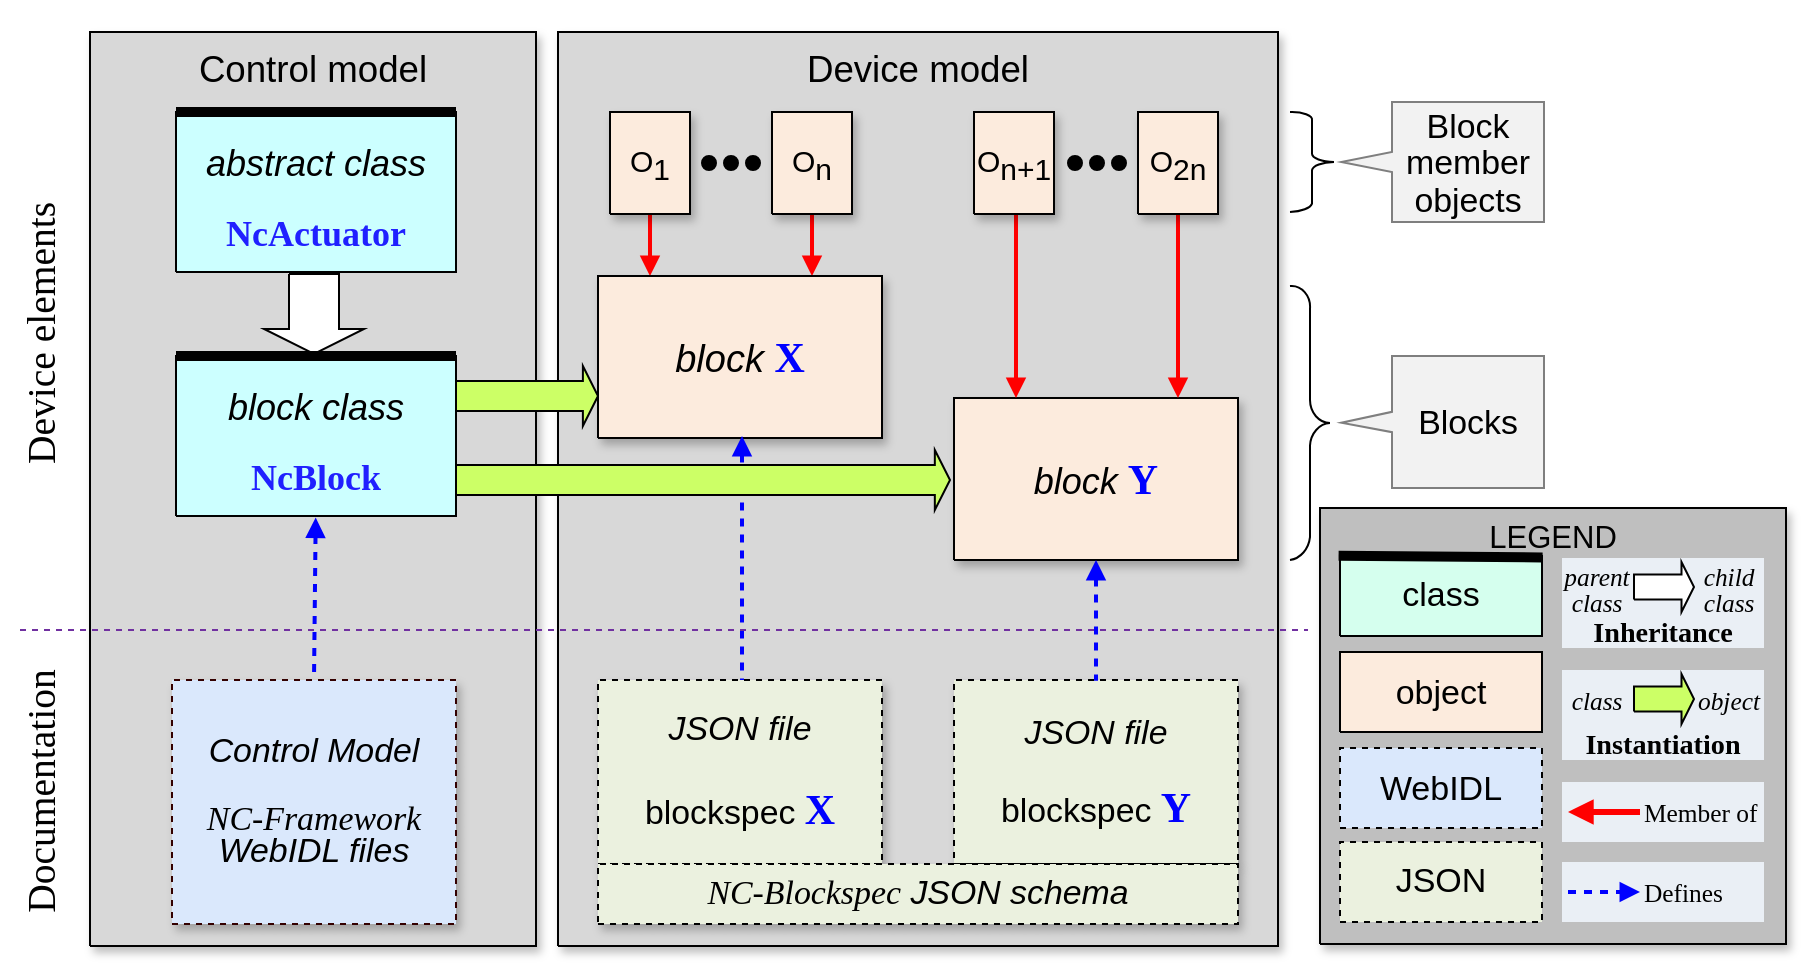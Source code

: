 <mxfile version="19.0.3" type="device"><diagram name="Figure 2" id="Figure_2"><mxGraphModel dx="1408" dy="861" grid="1" gridSize="10" guides="1" tooltips="1" connect="1" arrows="1" fold="1" page="1" pageScale="1" pageWidth="850" pageHeight="1100" math="0" shadow="0"><root><mxCell id="0"/><mxCell id="1" parent="0"/><mxCell id="5" style="vsdxID=96;fillColor=#ffffff;gradientColor=none;shape=stencil(nZBLDoAgDERP0z3SIyjew0SURgSD+Lu9kMZoXLhwN9O+tukAlrNpJg1SzDH4QW/URgNYgZTkjA4UkwJUgGXng+6DX1zLfmoymdXo17xh5zmRJ6Q42BWCfc2oJfdAr+Yv+AP9Cb7OJ3H/2JG1HNGz/84klThPVCc=);strokeColor=none;spacingBottom=-1;points=[];labelBackgroundColor=none;rounded=0;html=1;whiteSpace=wrap;" parent="1" vertex="1"><mxGeometry x="48" y="142" width="908" height="482" as="geometry"/></mxCell><mxCell id="6" value="&lt;div style=&quot;font-size: 1px&quot;&gt;&lt;font style=&quot;font-size:18.34px;font-family:Arial;color:#000000;direction:ltr;letter-spacing:0px;line-height:100%;opacity:1&quot;&gt;Device model&lt;br/&gt;&lt;/font&gt;&lt;/div&gt;" style="verticalAlign=top;align=center;vsdxID=2;fillColor=#d8d8d8;gradientColor=none;shape=stencil(nZBLDoAgDERP0z3SIyjew0SURgSD+Lu9kMZoXLhwN9O+tukAlrNpJg1SzDH4QW/URgNYgZTkjA4UkwJUgGXng+6DX1zLfmoymdXo17xh5zmRJ6Q42BWCfc2oJfdAr+Yv+AP9Cb7OJ3H/2JG1HNGz/84klThPVCc=);strokeColor=#000000;shadow=1;spacingTop=3;spacingBottom=-1;points=[];labelBackgroundColor=none;rounded=0;html=1;whiteSpace=wrap;" parent="1" vertex="1"><mxGeometry x="327" y="158" width="360" height="457" as="geometry"/></mxCell><mxCell id="7" value="&lt;div style=&quot;font-size: 1px&quot;&gt;&lt;font style=&quot;font-size:18.34px;font-family:Arial;color:#000000;direction:ltr;letter-spacing:0px;line-height:100%;opacity:1&quot;&gt;Control model&lt;br/&gt;&lt;/font&gt;&lt;/div&gt;" style="verticalAlign=top;align=center;vsdxID=3;fillColor=#d8d8d8;gradientColor=none;shape=stencil(nZBLDoAgDERP0z3SIyjew0SURgSD+Lu9kMZoXLhwN9O+tukAlrNpJg1SzDH4QW/URgNYgZTkjA4UkwJUgGXng+6DX1zLfmoymdXo17xh5zmRJ6Q42BWCfc2oJfdAr+Yv+AP9Cb7OJ3H/2JG1HNGz/84klThPVCc=);strokeColor=#000000;shadow=1;spacingTop=3;spacingBottom=-1;points=[];labelBackgroundColor=none;rounded=0;html=1;whiteSpace=wrap;" parent="1" vertex="1"><mxGeometry x="93" y="158" width="223" height="457" as="geometry"/></mxCell><mxCell id="8" style="vsdxID=5;fillColor=none;gradientColor=none;strokeColor=none;spacingTop=-3;spacingBottom=-3;spacingLeft=-3;spacingRight=-3;points=[];labelBackgroundColor=none;rounded=0;html=1;whiteSpace=wrap;" parent="1" vertex="1"><mxGeometry x="399" y="220" width="29" height="7" as="geometry"/></mxCell><mxCell id="9" style="vsdxID=6;fillColor=#000000;gradientColor=none;shape=stencil(vVHLDsIgEPwajiQU4hfU+h8bu7RELM2CFv9eyMZYjCcP3mZ2Zh/ZEaaPM6wotIqJwgU3N6ZZmKPQ2i0zkksFCTMI09tAOFG4LSPzFaqzomu41wmZ+1Tt0OrB7MD0xE6gc5EoN5qi1vsa1Kmvo1SWkF2UFBIkF5ZmqweaUJY10nqYGiluiOuu3P182P/OKuD9Zuu855T2+mcspcSRmuEJ);strokeColor=#000000;spacingBottom=-1;points=[];labelBackgroundColor=none;rounded=0;html=1;whiteSpace=wrap;" parent="8" vertex="1"><mxGeometry width="7" height="7" as="geometry"/></mxCell><mxCell id="10" style="vsdxID=7;fillColor=#000000;gradientColor=none;shape=stencil(vVHLDsIgEPwajiQU4hfU+h8bu7RELM2CFv9eyMZYjCcP3mZ2Zh/ZEaaPM6wotIqJwgU3N6ZZmKPQ2i0zkksFCTMI09tAOFG4LSPzFaqzomu41wmZ+1Tt0OrB7MD0xE6gc5EoN5qi1vsa1Kmvo1SWkF2UFBIkF5ZmqweaUJY10nqYGiluiOuu3P182P/OKuD9Zuu855T2+mcspcSRmuEJ);strokeColor=#000000;spacingBottom=-1;points=[];labelBackgroundColor=none;rounded=0;html=1;whiteSpace=wrap;" parent="8" vertex="1"><mxGeometry x="11" width="7" height="7" as="geometry"/></mxCell><mxCell id="11" style="vsdxID=8;fillColor=#000000;gradientColor=none;shape=stencil(vVHLDsIgEPwajiQU4hfU+h8bu7RELM2CFv9eyMZYjCcP3mZ2Zh/ZEaaPM6wotIqJwgU3N6ZZmKPQ2i0zkksFCTMI09tAOFG4LSPzFaqzomu41wmZ+1Tt0OrB7MD0xE6gc5EoN5qi1vsa1Kmvo1SWkF2UFBIkF5ZmqweaUJY10nqYGiluiOuu3P182P/OKuD9Zuu855T2+mcspcSRmuEJ);strokeColor=#000000;spacingBottom=-1;points=[];labelBackgroundColor=none;rounded=0;html=1;whiteSpace=wrap;" parent="8" vertex="1"><mxGeometry x="22" width="7" height="7" as="geometry"/></mxCell><mxCell id="12" value="&lt;div style=&quot;font-size: 1px&quot;&gt;&lt;p style=&quot;align:center;margin-left:0;margin-right:0;margin-top:0px;margin-bottom:0px;text-indent:0;valign:middle;direction:ltr;&quot;&gt;&lt;font style=&quot;font-size:16.93px;font-family:Arial;color:#000000;direction:ltr;letter-spacing:0px;line-height:110.0%;opacity:1&quot;&gt;Block&lt;br/&gt;member objects &lt;br/&gt;&lt;/font&gt;&lt;/p&gt;&lt;/div&gt;" style="verticalAlign=middle;align=center;vsdxID=9;fillColor=#f2f2f2;gradientColor=none;shape=stencil(lZPdDoMgDIWfhltTqLjdO/ceJuIkc2LQ/b39YMRs0ajlroWvJ3CawzAfmrJXTMAwWnNVT12NDcMTE0J3jbJ6dBXDgmFeG6su1ty7KvR96Ulf3czDK7zCHPgJAe/QpTzJDt+Tc4Bb3a3CsA6mmCBSYUmWldn0PALMgaw7R3ds4Lj4noxQl8dpmoRPPdGRbTxCernDTTxCOcoOIPu8s0NX/EJQ67YNGfq/n4fGHYXAYfEB);strokeColor=#7f7f7f;spacingBottom=-1;flipH=1;points=[];labelBackgroundColor=none;rounded=0;html=1;whiteSpace=wrap;" parent="1" vertex="1"><mxGeometry x="744" y="193" width="76" height="60" as="geometry"/></mxCell><mxCell id="14" value="&lt;div style=&quot;&quot;&gt;&lt;p style=&quot;font-size: 1px; margin: 0px; text-indent: 0px; direction: ltr;&quot;&gt;&lt;font style=&quot;font-size: 16.93px; font-family: Arial; direction: ltr; letter-spacing: 0px; line-height: 110%; opacity: 1;&quot;&gt;&lt;i&gt;JSON file&lt;/i&gt;&lt;/font&gt;&lt;/p&gt;&lt;p style=&quot;font-size: 1px; margin: 0px; text-indent: 0px; direction: ltr;&quot;&gt;&lt;font style=&quot;font-size: 16.93px; font-family: Arial; direction: ltr; letter-spacing: 0px; line-height: 110%; opacity: 1;&quot;&gt;&lt;br&gt;&lt;/font&gt;&lt;/p&gt;&lt;p style=&quot;margin: 0px; text-indent: 0px; direction: ltr;&quot;&gt;&lt;font style=&quot;font-size: 16.93px; font-family: Arial; direction: ltr; letter-spacing: 0px; line-height: 110%; opacity: 1;&quot;&gt;blockspec &lt;/font&gt;&lt;font face=&quot;ROCKWELL&quot; color=&quot;#0000ff&quot; style=&quot;direction: ltr; letter-spacing: 0px; line-height: 110%; opacity: 1; font-size: 21px;&quot;&gt;&lt;b style=&quot;&quot;&gt;X&lt;/b&gt;&lt;/font&gt;&lt;/p&gt;&lt;/div&gt;" style="verticalAlign=middle;align=center;vsdxID=12;fillColor=#ebf1df;gradientColor=none;shape=stencil(nZBLDoAgDERP0z3SIyjew0SURgSD+Lu9kMZoXLhwN9O+tukAlrNpJg1SzDH4QW/URgNYgZTkjA4UkwJUgGXng+6DX1zLfmoymdXo17xh5zmRJ6Q42BWCfc2oJfdAr+Yv+AP9Cb7OJ3H/2JG1HNGz/84klThPVCc=);strokeColor=#000000;shadow=1;points=[[0.5,1,0]];labelBackgroundColor=none;rounded=0;html=1;whiteSpace=wrap;dashed=1;fontColor=#000000;" parent="1" vertex="1"><mxGeometry x="347" y="482" width="142" height="92" as="geometry"/></mxCell><mxCell id="15" value="&lt;div style=&quot;font-size: 1px&quot;&gt;&lt;p style=&quot;align:center;margin-left:0;margin-right:0;margin-top:0px;margin-bottom:0px;text-indent:0;valign:middle;direction:ltr;&quot;&gt;&lt;font style=&quot;font-size:19.76px;font-family:Arial Narrow;color:#000000;direction:ltr;letter-spacing:0px;line-height:130%;opacity:1&quot;&gt;Documentation&lt;br/&gt;&lt;/font&gt;&lt;/p&gt;&lt;/div&gt;" style="verticalAlign=middle;align=center;vsdxID=13;rotation=270;fillColor=none;gradientColor=none;shape=stencil(nZBLDoAgDERP0z3SIyjew0SURgSD+Lu9kMZoXLhwN9O+tukAlrNpJg1SzDH4QW/URgNYgZTkjA4UkwJUgGXng+6DX1zLfmoymdXo17xh5zmRJ6Q42BWCfc2oJfdAr+Yv+AP9Cb7OJ3H/2JG1HNGz/84klThPVCc=);strokeColor=none;spacingBottom=-1;spacingLeft=-3;points=[];labelBackgroundColor=none;rounded=0;html=1;whiteSpace=wrap;" parent="1" vertex="1"><mxGeometry x="-11" y="521" width="157" height="30" as="geometry"/></mxCell><mxCell id="16" value="&lt;div style=&quot;font-size: 1px&quot;&gt;&lt;font style=&quot;font-size: 16.93px; font-family: Arial; direction: ltr; letter-spacing: 0px; line-height: 100%; opacity: 1;&quot;&gt;&lt;i&gt;Control Model&lt;/i&gt;&lt;/font&gt;&lt;/div&gt;&lt;div style=&quot;font-size: 1px&quot;&gt;&lt;font style=&quot;font-size: 16.93px; font-family: Arial; direction: ltr; letter-spacing: 0px; line-height: 100%; opacity: 1;&quot;&gt;&lt;br&gt;&lt;/font&gt;&lt;font style=&quot;font-size: 16.93px; font-family: Rockwell; direction: ltr; letter-spacing: 0px; line-height: 100%; opacity: 1;&quot;&gt;&lt;i&gt;NC-Framework&lt;/i&gt;&lt;/font&gt;&lt;font style=&quot;font-size: 16.93px; font-family: Arial; direction: ltr; letter-spacing: 0px; line-height: 100%; opacity: 1;&quot;&gt;&lt;i&gt; WebIDL files&lt;br&gt;&lt;/i&gt;&lt;/font&gt;&lt;/div&gt;" style="verticalAlign=middle;align=center;vsdxID=17;fillColor=#dae8fc;shape=stencil(nZBLDoAgDERP0z3SIyjew0SURgSD+Lu9kMZoXLhwN9O+tukAlrNpJg1SzDH4QW/URgNYgZTkjA4UkwJUgGXng+6DX1zLfmoymdXo17xh5zmRJ6Q42BWCfc2oJfdAr+Yv+AP9Cb7OJ3H/2JG1HNGz/84klThPVCc=);strokeColor=#330000;shadow=1;points=[[0.5,0,0],[0.5,1,0]];labelBackgroundColor=none;rounded=0;html=1;whiteSpace=wrap;dashed=1;fontColor=#000000;" parent="1" vertex="1"><mxGeometry x="134" y="482" width="142" height="122" as="geometry"/></mxCell><mxCell id="76" style="vsdxID=22;edgeStyle=none;startArrow=none;endArrow=block;startSize=5;endSize=5;strokeWidth=2;strokeColor=#ff0000;spacingTop=0;spacingBottom=-1;spacingLeft=0;spacingRight=0;verticalAlign=top;html=1;labelBackgroundColor=#ffffff;rounded=0;" parent="1" edge="1"><mxGeometry relative="1" as="geometry"><Array as="points"/><mxPoint x="373" y="249" as="sourcePoint"/><mxPoint x="373" y="280" as="targetPoint"/></mxGeometry></mxCell><mxCell id="77" style="vsdxID=23;edgeStyle=none;startArrow=none;endArrow=block;startSize=5;endSize=5;strokeWidth=2;strokeColor=#ff0000;spacingTop=0;spacingBottom=-1;spacingLeft=0;spacingRight=0;verticalAlign=top;html=1;labelBackgroundColor=#ffffff;rounded=0;" parent="1" edge="1"><mxGeometry relative="1" as="geometry"><Array as="points"/><mxPoint x="454" y="249" as="sourcePoint"/><mxPoint x="454" y="280" as="targetPoint"/></mxGeometry></mxCell><mxCell id="18" value="&lt;div style=&quot;font-size: 15px;&quot;&gt;&lt;p style=&quot;margin: 0px; text-indent: 0px; direction: ltr; font-size: 15px;&quot;&gt;&lt;font style=&quot;font-size: 15px; font-family: Arial; color: rgb(0, 0, 0); direction: ltr; letter-spacing: 0px; line-height: 110%; opacity: 1;&quot;&gt;O&lt;/font&gt;&lt;font style=&quot;font-size: 15px; font-family: Arial; color: rgb(0, 0, 0); direction: ltr; letter-spacing: 0px; line-height: 110%; opacity: 1;&quot;&gt;&lt;sub style=&quot;font-size: 15px;&quot;&gt;n&lt;/sub&gt;&lt;/font&gt;&lt;font style=&quot;font-size: 15px; font-family: Arial; color: rgb(0, 0, 0); direction: ltr; letter-spacing: 0px; line-height: 110%; opacity: 1;&quot;&gt;&lt;br style=&quot;font-size: 15px;&quot;&gt;&lt;/font&gt;&lt;/p&gt;&lt;/div&gt;" style="verticalAlign=middle;align=center;vsdxID=24;fillColor=#fcebdd;gradientColor=none;shape=stencil(nZBLDoAgDERP0z3SIyjew0SURgSD+Lu9kMZoXLhwN9O+tukAlrNpJg1SzDH4QW/URgNYgZTkjA4UkwJUgGXng+6DX1zLfmoymdXo17xh5zmRJ6Q42BWCfc2oJfdAr+Yv+AP9Cb7OJ3H/2JG1HNGz/84klThPVCc=);strokeColor=#000000;shadow=1;spacingBottom=-1;spacingLeft=-3;spacingRight=-3;points=[[1,0.5,0],[0.5,0,0]];labelBackgroundColor=none;rounded=0;html=1;whiteSpace=wrap;fontSize=15;" parent="1" vertex="1"><mxGeometry x="434" y="198" width="40" height="51" as="geometry"/></mxCell><mxCell id="19" style="vsdxID=25;rotation=90;fillColor=none;gradientColor=none;strokeColor=none;spacingTop=1;spacingBottom=-3;spacingLeft=-3;spacingRight=2;flipV=1;points=[];labelBackgroundColor=none;rounded=0;html=1;whiteSpace=wrap;" parent="1" vertex="1"><mxGeometry x="185" y="274" width="40" height="50" as="geometry"/></mxCell><mxCell id="20" style="vsdxID=26;rotation=90;fillColor=#ffffff;gradientColor=none;shape=stencil(nZHdCsIwDIWfJrcSG6bez/keg3U2WNvR1b+3tzUOh2JB787J+RJCAlSPph00KBxj8Ad94S4aoC0oxc7owDEpoAao7n3Q++BPrhM/tJnM6ujPecJV+jB3KLyJW1cPuxPSspuRq83iGf9HLxG/41M4wVWB/Rz9E6wKW2OBTOJ1xJ6tlR/M8/ejp5I8jJo7);strokeColor=none;spacingTop=1;spacingRight=2;points=[];labelBackgroundColor=none;rounded=0;html=1;whiteSpace=wrap;" parent="19" vertex="1"><mxGeometry width="40" height="50" as="geometry"/></mxCell><mxCell id="21" value="&lt;div style=&quot;font-size: 1px&quot;&gt;&lt;/div&gt;" style="text;vsdxID=26;rotation=270.09;fillColor=none;gradientColor=none;strokeColor=none;spacingTop=1;spacingRight=2;points=[];labelBackgroundColor=none;rounded=0;html=1;whiteSpace=wrap;verticalAlign=bottom;align=center;;html=1;" parent="20" vertex="1"><mxGeometry width="40.64" height="50.8" as="geometry"/></mxCell><mxCell id="22" style="vsdxID=27;rotation=90;fillColor=#ffffff;gradientColor=none;shape=stencil(UzV2Ls5ILEhVNTIoLinKz04tz0wpyVA1dlE1MsrMy0gtyiwBslSNXVWNndPyi1LTi/JL81Ig/IJEkEoQKze/DGRCBUSfAUiHkUElhGduCua6QVTmZOYhqTSz0INKk6fa0MAAt3KYJEyxKR61mEaTpNgIj6sNyFSJGhJABiK4ITGFLIceNUAhSLQauwIA);strokeColor=#000000;spacingTop=1;spacingRight=2;points=[];labelBackgroundColor=none;rounded=0;html=1;whiteSpace=wrap;" parent="19" vertex="1"><mxGeometry width="40" height="50" as="geometry"/></mxCell><mxCell id="23" value="&lt;div style=&quot;font-size: 1px&quot;&gt;&lt;p style=&quot;align:center;margin-left:0;margin-right:0;margin-top:0px;margin-bottom:0px;text-indent:0;valign:bottom;direction:ltr;&quot;&gt;&lt;/p&gt;&lt;/div&gt;" style="text;vsdxID=27;rotation=270.09;fillColor=none;gradientColor=none;strokeColor=none;spacingTop=1;spacingRight=2;points=[];labelBackgroundColor=none;rounded=0;html=1;whiteSpace=wrap;verticalAlign=bottom;align=center;;html=1;" parent="22" vertex="1"><mxGeometry width="40.64" height="50.8" as="geometry"/></mxCell><mxCell id="24" value="&lt;div style=&quot;font-size: 15px;&quot;&gt;&lt;p style=&quot;margin: 0px; text-indent: 0px; direction: ltr; font-size: 15px;&quot;&gt;&lt;font style=&quot;font-size: 15px; font-family: Arial; color: rgb(0, 0, 0); direction: ltr; letter-spacing: 0px; line-height: 110%; opacity: 1;&quot;&gt;O&lt;/font&gt;&lt;font style=&quot;font-size: 15px; font-family: Arial; color: rgb(0, 0, 0); direction: ltr; letter-spacing: 0px; line-height: 110%; opacity: 1;&quot;&gt;&lt;sub style=&quot;font-size: 15px;&quot;&gt;1&lt;/sub&gt;&lt;/font&gt;&lt;font style=&quot;font-size: 15px; font-family: Arial; color: rgb(0, 0, 0); direction: ltr; letter-spacing: 0px; line-height: 110%; opacity: 1;&quot;&gt;&lt;br style=&quot;font-size: 15px;&quot;&gt;&lt;/font&gt;&lt;/p&gt;&lt;/div&gt;" style="verticalAlign=middle;align=center;vsdxID=28;fillColor=#fcebdd;gradientColor=none;shape=stencil(nZBLDoAgDERP0z3SIyjew0SURgSD+Lu9kMZoXLhwN9O+tukAlrNpJg1SzDH4QW/URgNYgZTkjA4UkwJUgGXng+6DX1zLfmoymdXo17xh5zmRJ6Q42BWCfc2oJfdAr+Yv+AP9Cb7OJ3H/2JG1HNGz/84klThPVCc=);strokeColor=#000000;shadow=1;spacingBottom=-1;spacingLeft=-3;spacingRight=-3;points=[[1,0.5,0],[0.5,0,0]];labelBackgroundColor=none;rounded=0;html=1;whiteSpace=wrap;fontSize=15;" parent="1" vertex="1"><mxGeometry x="353" y="198" width="40" height="51" as="geometry"/></mxCell><mxCell id="25" value="&lt;div style=&quot;&quot;&gt;&lt;p style=&quot;margin: 0px; text-indent: 0px; direction: ltr;&quot;&gt;&lt;font style=&quot;direction: ltr; letter-spacing: 0px; line-height: 110%; opacity: 1; font-size: 18px;&quot;&gt;block &lt;/font&gt;&lt;font color=&quot;#0000ff&quot; face=&quot;ROCKWELL&quot; style=&quot;direction: ltr; letter-spacing: 0px; line-height: 110%; opacity: 1; font-size: 21px; font-style: normal;&quot;&gt;&lt;b&gt;Y&lt;/b&gt;&lt;/font&gt;&lt;/p&gt;&lt;/div&gt;" style="verticalAlign=middle;align=center;vsdxID=29;fillColor=#fcebdd;gradientColor=none;shape=stencil(nZBLDoAgDERP0z3SIyjew0SURgSD+Lu9kMZoXLhwN9O+tukAlrNpJg1SzDH4QW/URgNYgZTkjA4UkwJUgGXng+6DX1zLfmoymdXo17xh5zmRJ6Q42BWCfc2oJfdAr+Yv+AP9Cb7OJ3H/2JG1HNGz/84klThPVCc=);strokeColor=#000000;shadow=1;spacingBottom=0;points=[[1,0.5,0],[0.5,0,0],[0.5,1,0]];labelBackgroundColor=none;rounded=0;html=1;whiteSpace=wrap;spacingTop=0;fontStyle=2;fontFamily=arial;fontColor=#000000;" parent="1" vertex="1"><mxGeometry x="525" y="341" width="142" height="81" as="geometry"/></mxCell><mxCell id="32" value="&lt;div style=&quot;&quot;&gt;&lt;p style=&quot;margin: 0px; text-indent: 0px; direction: ltr;&quot;&gt;&lt;font style=&quot;font-size: 19px; font-family: Arial; color: rgb(0, 0, 0); direction: ltr; letter-spacing: 0px; line-height: 110%; opacity: 1;&quot;&gt;block &lt;/font&gt;&lt;font color=&quot;#0000ff&quot; face=&quot;ROCKWELL&quot; style=&quot;direction: ltr; letter-spacing: 0px; line-height: 110%; opacity: 1; font-size: 21px; font-style: normal;&quot;&gt;&lt;b&gt;X&lt;/b&gt;&lt;/font&gt;&lt;font style=&quot;font-size: 19px; font-family: Arial; color: rgb(0, 0, 0); direction: ltr; letter-spacing: 0px; line-height: 110%; opacity: 1;&quot;&gt;&lt;br style=&quot;font-size: 19px;&quot;&gt;&lt;/font&gt;&lt;/p&gt;&lt;/div&gt;" style="verticalAlign=middle;align=center;vsdxID=36;fillColor=#fcebdd;gradientColor=none;shape=stencil(nZBLDoAgDERP0z3SIyjew0SURgSD+Lu9kMZoXLhwN9O+tukAlrNpJg1SzDH4QW/URgNYgZTkjA4UkwJUgGXng+6DX1zLfmoymdXo17xh5zmRJ6Q42BWCfc2oJfdAr+Yv+AP9Cb7OJ3H/2JG1HNGz/84klThPVCc=);strokeColor=#000000;shadow=1;spacingBottom=0;points=[[1,0.5,0],[0.5,0,0]];labelBackgroundColor=none;rounded=0;html=1;whiteSpace=wrap;fontStyle=2;fontFamily=arial;fontSize=19;spacingTop=0;" parent="1" vertex="1"><mxGeometry x="347" y="280" width="142" height="81" as="geometry"/></mxCell><mxCell id="33" style="vsdxID=37;fillColor=none;gradientColor=none;shape=stencil(tVNJbsMwDHyNjia0yzln+YeQKLZQxzJoZft9ZchJqxTxqblxGZIzBEnEemzt4AinY8Tw5a7+EFsiNoRz37cOfUwWEVsi1seArsFw7g/ZH+yEnKxTuEwdbrmOThWc3rPHaPZ3GWpxn3I4Q5UBldE4w1eg6hx5QMp2KwbazIDK3vxYYYg2+tAXwzuLjavSsOrY2aZIjVfnhj/hmV7ne/d2tqqBmwUxHLQs1dRgTKHmsY1nSwqU/asctkCQglavBKVcWrdkT02f4Le47hqEfi9GamCsFGNAl7dT9kurFp+7nGT8PET+pd+51+dJofx4YvsN);strokeColor=#000000;spacingBottom=-1;points=[[1,0.5,0]];labelBackgroundColor=none;rounded=0;html=1;whiteSpace=wrap;" parent="1" vertex="1"><mxGeometry x="693" y="285" width="20" height="137" as="geometry"/></mxCell><mxCell id="34" value="&lt;div style=&quot;font-size: 1px&quot;&gt;&lt;/div&gt;" style="text;vsdxID=37;fillColor=none;gradientColor=none;strokeColor=none;spacingBottom=-1;points=[[1,0.5,0]];labelBackgroundColor=none;rounded=0;html=1;whiteSpace=wrap;verticalAlign=middle;align=left;;html=1;" parent="33" vertex="1"><mxGeometry x="24.88" y="45.59" width="76.72" height="45.71" as="geometry"/></mxCell><mxCell id="35" value="&lt;div style=&quot;font-size: 1px&quot;&gt;&lt;p style=&quot;align:center;margin-left:0;margin-right:0;margin-top:0px;margin-bottom:0px;text-indent:0;valign:middle;direction:ltr;&quot;&gt;&lt;font style=&quot;font-size:19.76px;font-family:Arial Narrow;color:#000000;direction:ltr;letter-spacing:0px;line-height:130%;opacity:1&quot;&gt;Device elements&lt;br/&gt;&lt;/font&gt;&lt;/p&gt;&lt;/div&gt;" style="verticalAlign=middle;align=center;vsdxID=38;rotation=270;fillColor=none;gradientColor=none;shape=stencil(nZBLDoAgDERP0z3SIyjew0SURgSD+Lu9kMZoXLhwN9O+tukAlrNpJg1SzDH4QW/URgNYgZTkjA4UkwJUgGXng+6DX1zLfmoymdXo17xh5zmRJ6Q42BWCfc2oJfdAr+Yv+AP9Cb7OJ3H/2JG1HNGz/84klThPVCc=);strokeColor=none;spacingBottom=-1;spacingLeft=-3;points=[];labelBackgroundColor=none;rounded=0;html=1;whiteSpace=wrap;" parent="1" vertex="1"><mxGeometry x="-82" y="292" width="299" height="30" as="geometry"/></mxCell><mxCell id="78" style="vsdxID=39;edgeStyle=none;dashed=1;dashPattern=2.00 2.00;startArrow=block;endArrow=none;startSize=5;endSize=5;strokeWidth=2;strokeColor=#0000ff;spacingTop=0;spacingBottom=-1;spacingLeft=0;spacingRight=0;verticalAlign=middle;html=1;labelBackgroundColor=#ffffff;rounded=0;" parent="1" edge="1"><mxGeometry relative="1" as="geometry"><Array as="points"/><mxPoint x="419" y="360" as="sourcePoint"/><mxPoint x="419" y="482" as="targetPoint"/></mxGeometry></mxCell><mxCell id="36" style="vsdxID=40;fillColor=none;gradientColor=none;strokeColor=none;spacingTop=-3;spacingBottom=-3;spacingLeft=-3;spacingRight=-3;points=[];labelBackgroundColor=none;rounded=0;html=1;whiteSpace=wrap;" parent="1" vertex="1"><mxGeometry x="582" y="220" width="29" height="7" as="geometry"/></mxCell><mxCell id="37" style="vsdxID=41;fillColor=#000000;gradientColor=none;shape=stencil(vVHLDsIgEPwajiQU4hfU+h8bu7RELM2CFv9eyMZYjCcP3mZ2Zh/ZEaaPM6wotIqJwgU3N6ZZmKPQ2i0zkksFCTMI09tAOFG4LSPzFaqzomu41wmZ+1Tt0OrB7MD0xE6gc5EoN5qi1vsa1Kmvo1SWkF2UFBIkF5ZmqweaUJY10nqYGiluiOuu3P182P/OKuD9Zuu855T2+mcspcSRmuEJ);strokeColor=#000000;spacingBottom=-1;points=[];labelBackgroundColor=none;rounded=0;html=1;whiteSpace=wrap;" parent="36" vertex="1"><mxGeometry width="7" height="7" as="geometry"/></mxCell><mxCell id="38" style="vsdxID=42;fillColor=#000000;gradientColor=none;shape=stencil(vVHLDsIgEPwajiQU4hfU+h8bu7RELM2CFv9eyMZYjCcP3mZ2Zh/ZEaaPM6wotIqJwgU3N6ZZmKPQ2i0zkksFCTMI09tAOFG4LSPzFaqzomu41wmZ+1Tt0OrB7MD0xE6gc5EoN5qi1vsa1Kmvo1SWkF2UFBIkF5ZmqweaUJY10nqYGiluiOuu3P182P/OKuD9Zuu855T2+mcspcSRmuEJ);strokeColor=#000000;spacingBottom=-1;points=[];labelBackgroundColor=none;rounded=0;html=1;whiteSpace=wrap;" parent="36" vertex="1"><mxGeometry x="11" width="7" height="7" as="geometry"/></mxCell><mxCell id="39" style="vsdxID=43;fillColor=#000000;gradientColor=none;shape=stencil(vVHLDsIgEPwajiQU4hfU+h8bu7RELM2CFv9eyMZYjCcP3mZ2Zh/ZEaaPM6wotIqJwgU3N6ZZmKPQ2i0zkksFCTMI09tAOFG4LSPzFaqzomu41wmZ+1Tt0OrB7MD0xE6gc5EoN5qi1vsa1Kmvo1SWkF2UFBIkF5ZmqweaUJY10nqYGiluiOuu3P182P/OKuD9Zuu855T2+mcspcSRmuEJ);strokeColor=#000000;spacingBottom=-1;points=[];labelBackgroundColor=none;rounded=0;html=1;whiteSpace=wrap;" parent="36" vertex="1"><mxGeometry x="22" width="7" height="7" as="geometry"/></mxCell><mxCell id="79" style="vsdxID=44;edgeStyle=none;startArrow=none;endArrow=block;startSize=5;endSize=5;strokeWidth=2;strokeColor=#ff0000;spacingTop=0;spacingBottom=-1;spacingLeft=0;spacingRight=0;verticalAlign=top;html=1;labelBackgroundColor=#ffffff;rounded=0;" parent="1" edge="1"><mxGeometry relative="1" as="geometry"><Array as="points"/><mxPoint x="556" y="249" as="sourcePoint"/><mxPoint x="556" y="341" as="targetPoint"/></mxGeometry></mxCell><mxCell id="80" style="vsdxID=45;edgeStyle=none;startArrow=none;endArrow=block;startSize=5;endSize=5;strokeWidth=2;strokeColor=#ff0000;spacingTop=0;spacingBottom=-1;spacingLeft=0;spacingRight=0;verticalAlign=top;html=1;labelBackgroundColor=#ffffff;rounded=0;" parent="1" edge="1"><mxGeometry relative="1" as="geometry"><Array as="points"/><mxPoint x="637" y="249" as="sourcePoint"/><mxPoint x="637" y="341" as="targetPoint"/></mxGeometry></mxCell><mxCell id="40" value="&lt;div style=&quot;font-size: 15px;&quot;&gt;&lt;p style=&quot;margin: 0px; text-indent: 0px; direction: ltr; font-size: 15px;&quot;&gt;&lt;font style=&quot;font-size: 15px; font-family: Arial; color: rgb(0, 0, 0); direction: ltr; letter-spacing: 0px; line-height: 110%; opacity: 1;&quot;&gt;O&lt;/font&gt;&lt;font style=&quot;font-size: 15px; font-family: Arial; color: rgb(0, 0, 0); direction: ltr; letter-spacing: 0px; line-height: 110%; opacity: 1;&quot;&gt;&lt;sub style=&quot;font-size: 15px;&quot;&gt;2n&lt;/sub&gt;&lt;/font&gt;&lt;font style=&quot;font-size: 15px; font-family: Arial; color: rgb(0, 0, 0); direction: ltr; letter-spacing: 0px; line-height: 110%; opacity: 1;&quot;&gt;&lt;br style=&quot;font-size: 15px;&quot;&gt;&lt;/font&gt;&lt;/p&gt;&lt;/div&gt;" style="verticalAlign=middle;align=center;vsdxID=46;fillColor=#fcebdd;gradientColor=none;shape=stencil(nZBLDoAgDERP0z3SIyjew0SURgSD+Lu9kMZoXLhwN9O+tukAlrNpJg1SzDH4QW/URgNYgZTkjA4UkwJUgGXng+6DX1zLfmoymdXo17xh5zmRJ6Q42BWCfc2oJfdAr+Yv+AP9Cb7OJ3H/2JG1HNGz/84klThPVCc=);strokeColor=#000000;shadow=1;spacingBottom=-1;spacingLeft=-3;spacingRight=-3;points=[[1,0.5,0],[0.5,0,0]];labelBackgroundColor=none;rounded=0;html=1;whiteSpace=wrap;fontSize=15;" parent="1" vertex="1"><mxGeometry x="617" y="198" width="40" height="51" as="geometry"/></mxCell><mxCell id="41" value="&lt;div style=&quot;font-size: 15px;&quot;&gt;&lt;p style=&quot;margin: 0px; text-indent: 0px; direction: ltr; font-size: 15px;&quot;&gt;&lt;font style=&quot;font-size: 15px; font-family: Arial; color: rgb(0, 0, 0); direction: ltr; letter-spacing: 0px; line-height: 110%; opacity: 1;&quot;&gt;O&lt;/font&gt;&lt;font style=&quot;font-size: 15px; font-family: Arial; color: rgb(0, 0, 0); direction: ltr; letter-spacing: 0px; line-height: 110%; opacity: 1;&quot;&gt;&lt;sub style=&quot;font-size: 15px;&quot;&gt;n+1&lt;/sub&gt;&lt;/font&gt;&lt;font style=&quot;font-size: 15px; font-family: Arial; color: rgb(0, 0, 0); direction: ltr; letter-spacing: 0px; line-height: 110%; opacity: 1;&quot;&gt;&lt;br style=&quot;font-size: 15px;&quot;&gt;&lt;/font&gt;&lt;/p&gt;&lt;/div&gt;" style="verticalAlign=middle;align=center;vsdxID=47;fillColor=#fcebdd;gradientColor=none;shape=stencil(nZBLDoAgDERP0z3SIyjew0SURgSD+Lu9kMZoXLhwN9O+tukAlrNpJg1SzDH4QW/URgNYgZTkjA4UkwJUgGXng+6DX1zLfmoymdXo17xh5zmRJ6Q42BWCfc2oJfdAr+Yv+AP9Cb7OJ3H/2JG1HNGz/84klThPVCc=);strokeColor=#000000;shadow=1;spacingBottom=-1;spacingLeft=-3;spacingRight=-3;points=[[1,0.5,0],[0.5,0,0]];labelBackgroundColor=none;rounded=0;html=1;whiteSpace=wrap;fontSize=15;" parent="1" vertex="1"><mxGeometry x="535" y="198" width="40" height="51" as="geometry"/></mxCell><mxCell id="42" value="&lt;div style=&quot;font-size: 1px&quot;&gt;&lt;p style=&quot;align:center;margin-left:0;margin-right:0;margin-top:0px;margin-bottom:0px;text-indent:0;valign:middle;direction:ltr;&quot;&gt;&lt;font style=&quot;font-size:16.93px;font-family:Arial;color:#000000;direction:ltr;letter-spacing:0px;line-height:110.0%;opacity:1&quot;&gt;Blocks&lt;br/&gt;&lt;/font&gt;&lt;/p&gt;&lt;/div&gt;" style="verticalAlign=middle;align=center;vsdxID=76;fillColor=#f2f2f2;gradientColor=none;shape=stencil(lZPdDoMgDIWfhlsCVDC7du49TMRJxsQg7uftJyPLFo2u3vWUryehzSFQDG3VayLYELy76LupQ0vgSIQwXau9CVNFoCRQNM7rs3djVyfdV5GM1dXdosMjzbE4IdgzqUxQ4O/OKcHWdKswWwczoABYWKJtpaIqx8KcoX3n6J81cFh8TzKq8P4yp+qAxz8auZNtfIf18oqb+A7nXeuYwWjbxRWn4huDxlibUvT7Po/N1EqRg/IF);strokeColor=#7f7f7f;spacingBottom=-1;flipH=1;points=[];labelBackgroundColor=none;rounded=0;html=1;whiteSpace=wrap;" parent="1" vertex="1"><mxGeometry x="744" y="320" width="76" height="66" as="geometry"/></mxCell><mxCell id="43" style="vsdxID=79;fillColor=none;gradientColor=none;shape=stencil(tVNJbsMwDHyNjia0yzln+YeQKLZQxzJoZft9ZchJqxTxqblxGZIzBEnEemzt4AinY8Tw5a7+EFsiNoRz37cOfUwWEVsi1seArsFw7g/ZH+yEnKxTuEwdbrmOThWc3rPHaPZ3GWpxn3I4Q5UBldE4w1eg6hx5QMp2KwbazIDK3vxYYYg2+tAXwzuLjavSsOrY2aZIjVfnhj/hmV7ne/d2tqqBmwUxHLQs1dRgTKHmsY1nSwqU/asctkCQglavBKVcWrdkT02f4Le47hqEfi9GamCsFGNAl7dT9kurFp+7nGT8PET+pd+51+dJofx4YvsN);strokeColor=#000000;spacingBottom=-1;points=[[1,0.5,0],[1,0.5,0]];labelBackgroundColor=none;rounded=0;html=1;whiteSpace=wrap;" parent="1" vertex="1"><mxGeometry x="693" y="198" width="22" height="50" as="geometry"/></mxCell><mxCell id="44" value="&lt;div style=&quot;font-size: 1px&quot;&gt;&lt;/div&gt;" style="text;vsdxID=79;fillColor=none;gradientColor=none;strokeColor=none;spacingBottom=-1;points=[[1,0.5,0],[1,0.5,0]];labelBackgroundColor=none;rounded=0;html=1;whiteSpace=wrap;verticalAlign=middle;align=left;;html=1;" parent="43" vertex="1"><mxGeometry x="27.41" y="16.14" width="84.51" height="16.93" as="geometry"/></mxCell><mxCell id="45" value="&lt;div style=&quot;&quot;&gt;&lt;p style=&quot;font-size: 1px; margin: 0px; direction: ltr;&quot;&gt;&lt;font style=&quot;font-size: 16.93px; font-family: Arial; direction: ltr; letter-spacing: 0px; line-height: 18.623px; opacity: 1;&quot;&gt;&lt;i&gt;JSON file&lt;/i&gt;&lt;/font&gt;&lt;/p&gt;&lt;p style=&quot;font-size: 1px; margin: 0px; direction: ltr;&quot;&gt;&lt;font style=&quot;font-size: 16.93px; font-family: Arial; direction: ltr; letter-spacing: 0px; line-height: 18.623px; opacity: 1;&quot;&gt;&lt;br&gt;&lt;/font&gt;&lt;/p&gt;&lt;p style=&quot;font-size: 1px; margin: 0px; direction: ltr;&quot;&gt;&lt;font style=&quot;font-size: 16.93px; font-family: Arial; direction: ltr; letter-spacing: 0px; line-height: 110%; opacity: 1;&quot;&gt;&lt;/font&gt;&lt;/p&gt;&lt;p style=&quot;margin: 0px; direction: ltr;&quot;&gt;&lt;font style=&quot;font-size: 16.93px; font-family: Arial; direction: ltr; letter-spacing: 0px; line-height: 18.623px; opacity: 1;&quot;&gt;blockspec&amp;nbsp;&lt;/font&gt;&lt;font face=&quot;ROCKWELL&quot; color=&quot;#0000ff&quot; style=&quot;direction: ltr; letter-spacing: 0px; line-height: 18.623px; opacity: 1; font-size: 21px;&quot;&gt;&lt;b&gt;Y&lt;/b&gt;&lt;/font&gt;&lt;/p&gt;&lt;/div&gt;" style="verticalAlign=middle;align=center;vsdxID=80;fillColor=#ebf1df;gradientColor=none;shape=stencil(nZBLDoAgDERP0z3SIyjew0SURgSD+Lu9kMZoXLhwN9O+tukAlrNpJg1SzDH4QW/URgNYgZTkjA4UkwJUgGXng+6DX1zLfmoymdXo17xh5zmRJ6Q42BWCfc2oJfdAr+Yv+AP9Cb7OJ3H/2JG1HNGz/84klThPVCc=);strokeColor=#000000;shadow=1;points=[[0.5,1,0],[0.5,1,0]];labelBackgroundColor=none;rounded=0;html=1;whiteSpace=wrap;dashed=1;fontColor=#000000;" parent="1" vertex="1"><mxGeometry x="525" y="482" width="142" height="92" as="geometry"/></mxCell><mxCell id="69" value="&lt;div style=&quot;font-size: 1px&quot;&gt;&lt;p style=&quot;align:center;margin-left:0;margin-right:0;margin-top:0px;margin-bottom:0px;text-indent:0;valign:middle;direction:ltr;&quot;&gt;&lt;font style=&quot;font-size: 16.93px; font-family: Rockwell; direction: ltr; letter-spacing: 0px; line-height: 110%; opacity: 1;&quot;&gt;&lt;i&gt;NC-Blockspec&lt;/i&gt;&lt;/font&gt;&lt;font style=&quot;font-size: 16.93px; font-family: Arial; direction: ltr; letter-spacing: 0px; line-height: 110%; opacity: 1;&quot;&gt;&lt;i&gt; JSON schema&lt;br&gt;&lt;/i&gt;&lt;/font&gt;&lt;/p&gt;&lt;/div&gt;" style="verticalAlign=middle;align=center;vsdxID=95;fillColor=#ebf1df;gradientColor=none;shape=stencil(nZBLDoAgDERP0z3SIyjew0SURgSD+Lu9kMZoXLhwN9O+tukAlrNpJg1SzDH4QW/URgNYgZTkjA4UkwJUgGXng+6DX1zLfmoymdXo17xh5zmRJ6Q42BWCfc2oJfdAr+Yv+AP9Cb7OJ3H/2JG1HNGz/84klThPVCc=);strokeColor=#000000;shadow=1;points=[[0.5,1,0]];labelBackgroundColor=none;rounded=0;html=1;whiteSpace=wrap;dashed=1;fontColor=#000000;" parent="1" vertex="1"><mxGeometry x="347" y="574" width="320" height="30" as="geometry"/></mxCell><mxCell id="70" parent="1" vertex="1"><mxGeometry x="596" y="482" as="geometry"/></mxCell><mxCell id="71" style="vsdxID=81;edgeStyle=none;dashed=1;dashPattern=2.00 2.00;startArrow=block;endArrow=none;startSize=5;endSize=5;strokeWidth=2;strokeColor=#0000ff;spacingTop=0;spacingBottom=-1;spacingLeft=0;spacingRight=0;verticalAlign=middle;html=1;labelBackgroundColor=#ffffff;rounded=0;" parent="1" source="25" target="70" edge="1"><mxGeometry relative="1" as="geometry"><Array as="points"><mxPoint x="596" y="422"/><mxPoint x="596" y="482.33"/></Array></mxGeometry></mxCell><mxCell id="BnmtMtPGStYW53AdwRIK-82" value="&lt;font style=&quot;color: rgb(0, 0, 0); direction: ltr; letter-spacing: 0px; line-height: 100%; opacity: 1;&quot;&gt;&lt;font style=&quot;font-size: 18px;&quot; face=&quot;arial&quot;&gt;abstract class&lt;/font&gt;&lt;br style=&quot;font-size: 19px;&quot;&gt;&lt;/font&gt;" style="verticalAlign=top;align=center;vsdxID=4;fillColor=#ccffff;gradientColor=none;shape=stencil(nZBLDoAgDERP0z3SIyjew0SURgSD+Lu9kMZoXLhwN9O+tukAlrNpJg1SzDH4QW/URgNYgZTkjA4UkwJUgGXng+6DX1zLfmoymdXo17xh5zmRJ6Q42BWCfc2oJfdAr+Yv+AP9Cb7OJ3H/2JG1HNGz/84klThPVCc=);strokeColor=#000000;spacingTop=8;labelBackgroundColor=none;rounded=0;html=1;whiteSpace=wrap;fontFamily=PT Sans Narrow;fontSource=https%3A%2F%2Ffonts.googleapis.com%2Fcss%3Ffamily%3DPT%2BSans%2BNarrow;fontSize=19;fontStyle=2" parent="1" vertex="1"><mxGeometry x="136" y="198" width="140" height="80" as="geometry"/></mxCell><mxCell id="BnmtMtPGStYW53AdwRIK-83" value="&lt;p style=&quot;margin: 0px; text-indent: 0px; direction: ltr; font-size: 18px;&quot;&gt;&lt;font style=&quot;font-size: 18px; color: rgb(32, 32, 255); direction: ltr; letter-spacing: 0px; line-height: 100%; opacity: 1;&quot;&gt;&lt;span style=&quot;font-size: 18px;&quot;&gt;NcActuator&lt;br style=&quot;font-size: 18px;&quot;&gt;&lt;/span&gt;&lt;/font&gt;&lt;/p&gt;" style="verticalAlign=middle;align=center;vsdxID=260;fillColor=none;gradientColor=none;shape=stencil(nZBLDoAgDERP0z3SIyjew0SURgSD+Lu9kMZoXLhwN9O+tukAlrNpJg1SzDH4QW/URgNYgZTkjA4UkwJUgGXng+6DX1zLfmoymdXo17xh5zmRJ6Q42BWCfc2oJfdAr+Yv+AP9Cb7OJ3H/2JG1HNGz/84klThPVCc=);strokeColor=none;spacingBottom=-1;spacingLeft=-3;spacingRight=-3;labelBackgroundColor=none;rounded=0;html=1;whiteSpace=wrap;fontFamily=ROCKWELL;fontStyle=1;fontSize=18;" parent="1" vertex="1"><mxGeometry x="136" y="238" width="140" height="40" as="geometry"/></mxCell><mxCell id="BnmtMtPGStYW53AdwRIK-84" value="" style="endArrow=none;html=1;rounded=0;strokeWidth=5;exitX=-0.004;exitY=0.013;exitDx=0;exitDy=0;exitPerimeter=0;" parent="1" edge="1"><mxGeometry width="50" height="50" relative="1" as="geometry"><mxPoint x="136" y="198" as="sourcePoint"/><mxPoint x="276" y="198" as="targetPoint"/></mxGeometry></mxCell><mxCell id="BnmtMtPGStYW53AdwRIK-85" value="&lt;font style=&quot;color: rgb(0, 0, 0); direction: ltr; letter-spacing: 0px; line-height: 100%; opacity: 1;&quot;&gt;&lt;font style=&quot;font-size: 18px;&quot; face=&quot;arial&quot;&gt;block class&lt;/font&gt;&lt;br style=&quot;font-size: 19px;&quot;&gt;&lt;/font&gt;" style="verticalAlign=top;align=center;vsdxID=4;fillColor=#ccffff;gradientColor=none;shape=stencil(nZBLDoAgDERP0z3SIyjew0SURgSD+Lu9kMZoXLhwN9O+tukAlrNpJg1SzDH4QW/URgNYgZTkjA4UkwJUgGXng+6DX1zLfmoymdXo17xh5zmRJ6Q42BWCfc2oJfdAr+Yv+AP9Cb7OJ3H/2JG1HNGz/84klThPVCc=);strokeColor=#000000;spacingTop=8;labelBackgroundColor=none;rounded=0;html=1;whiteSpace=wrap;fontFamily=PT Sans Narrow;fontSource=https%3A%2F%2Ffonts.googleapis.com%2Fcss%3Ffamily%3DPT%2BSans%2BNarrow;fontSize=19;fontStyle=2" parent="1" vertex="1"><mxGeometry x="136" y="320" width="140" height="80" as="geometry"/></mxCell><mxCell id="BnmtMtPGStYW53AdwRIK-86" value="&lt;p style=&quot;margin: 0px; text-indent: 0px; direction: ltr; font-size: 18px;&quot;&gt;&lt;font style=&quot;font-size: 18px; color: rgb(32, 32, 255); direction: ltr; letter-spacing: 0px; line-height: 100%; opacity: 1;&quot;&gt;&lt;span style=&quot;font-size: 18px;&quot;&gt;NcBlock&lt;br style=&quot;font-size: 18px;&quot;&gt;&lt;/span&gt;&lt;/font&gt;&lt;/p&gt;" style="verticalAlign=middle;align=center;vsdxID=260;fillColor=none;gradientColor=none;shape=stencil(nZBLDoAgDERP0z3SIyjew0SURgSD+Lu9kMZoXLhwN9O+tukAlrNpJg1SzDH4QW/URgNYgZTkjA4UkwJUgGXng+6DX1zLfmoymdXo17xh5zmRJ6Q42BWCfc2oJfdAr+Yv+AP9Cb7OJ3H/2JG1HNGz/84klThPVCc=);strokeColor=none;spacingBottom=-1;spacingLeft=-3;spacingRight=-3;labelBackgroundColor=none;rounded=0;html=1;whiteSpace=wrap;fontFamily=ROCKWELL;fontStyle=1;fontSize=18;" parent="1" vertex="1"><mxGeometry x="136" y="360" width="140" height="40" as="geometry"/></mxCell><mxCell id="BnmtMtPGStYW53AdwRIK-87" value="" style="endArrow=none;html=1;rounded=0;strokeWidth=5;exitX=-0.004;exitY=0.013;exitDx=0;exitDy=0;exitPerimeter=0;" parent="1" edge="1"><mxGeometry width="50" height="50" relative="1" as="geometry"><mxPoint x="136" y="320" as="sourcePoint"/><mxPoint x="276" y="320" as="targetPoint"/></mxGeometry></mxCell><mxCell id="48" value="&lt;div style=&quot;font-size: 1px&quot;&gt;&lt;font style=&quot;font-size:15.52px;font-family:Arial;color:#000000;direction:ltr;letter-spacing:0px;line-height:100%;opacity:1&quot;&gt;LEGEND&lt;br/&gt;&lt;/font&gt;&lt;/div&gt;" style="verticalAlign=top;align=center;vsdxID=49;fillColor=#bfbfbf;gradientColor=none;shape=stencil(nZBLDoAgDERP0z3SIyjew0SURgSD+Lu9kMZoXLhwN9O+tukAlrNpJg1SzDH4QW/URgNYgZTkjA4UkwJUgGXng+6DX1zLfmoymdXo17xh5zmRJ6Q42BWCfc2oJfdAr+Yv+AP9Cb7OJ3H/2JG1HNGz/84klThPVCc=);strokeColor=#000000;shadow=1;spacingBottom=-3;points=[];labelBackgroundColor=none;rounded=0;html=1;whiteSpace=wrap;" parent="1" vertex="1"><mxGeometry x="708" y="396" width="233" height="218" as="geometry"/></mxCell><mxCell id="49" value="&lt;div style=&quot;font-size: 17px;&quot;&gt;&lt;p style=&quot;margin: 0px; text-indent: 0px; direction: ltr; font-size: 17px;&quot;&gt;&lt;font style=&quot;font-size: 17px; font-family: Arial; color: rgb(0, 0, 0); direction: ltr; letter-spacing: 0px; line-height: 110%; opacity: 1;&quot;&gt;WebIDL&lt;br style=&quot;font-size: 17px;&quot;&gt;&lt;/font&gt;&lt;/p&gt;&lt;/div&gt;" style="verticalAlign=middle;align=center;vsdxID=50;fillColor=#dae8fc;shape=stencil(nZBLDoAgDERP0z3SIyjew0SURgSD+Lu9kMZoXLhwN9O+tukAlrNpJg1SzDH4QW/URgNYgZTkjA4UkwJUgGXng+6DX1zLfmoymdXo17xh5zmRJ6Q42BWCfc2oJfdAr+Yv+AP9Cb7OJ3H/2JG1HNGz/84klThPVCc=);strokeColor=#000000;spacingBottom=-1;points=[[0.5,0,0],[0.5,1,0]];labelBackgroundColor=none;rounded=0;html=1;whiteSpace=wrap;dashed=1;fontSize=17;" parent="1" vertex="1"><mxGeometry x="718" y="516" width="101" height="40" as="geometry"/></mxCell><mxCell id="50" value="&lt;div style=&quot;font-size: 17px;&quot;&gt;&lt;p style=&quot;margin: 0px; text-indent: 0px; direction: ltr; font-size: 17px;&quot;&gt;&lt;font style=&quot;font-size: 17px; font-family: Arial; color: rgb(0, 0, 0); direction: ltr; letter-spacing: 0px; line-height: 110%; opacity: 1;&quot;&gt;object&lt;br style=&quot;font-size: 17px;&quot;&gt;&lt;/font&gt;&lt;/p&gt;&lt;/div&gt;" style="verticalAlign=middle;align=center;vsdxID=51;fillColor=#fcebdd;gradientColor=none;shape=stencil(nZBLDoAgDERP0z3SIyjew0SURgSD+Lu9kMZoXLhwN9O+tukAlrNpJg1SzDH4QW/URgNYgZTkjA4UkwJUgGXng+6DX1zLfmoymdXo17xh5zmRJ6Q42BWCfc2oJfdAr+Yv+AP9Cb7OJ3H/2JG1HNGz/84klThPVCc=);strokeColor=#000000;spacingBottom=-1;points=[[1,0.5,0],[0.5,0,0]];labelBackgroundColor=none;rounded=0;html=1;whiteSpace=wrap;fontSize=17;" parent="1" vertex="1"><mxGeometry x="718" y="468" width="101" height="40" as="geometry"/></mxCell><mxCell id="52" value="&lt;div style=&quot;font-size: 1px&quot;&gt;&lt;p style=&quot;align:center;margin-left:0;margin-right:0;margin-top:0px;margin-bottom:0px;text-indent:0;valign:bottom;direction:ltr;&quot;&gt;&lt;font style=&quot;font-size:14.11px;font-family:Arial Narrow;color:#000000;direction:ltr;letter-spacing:0px;line-height:110.0%;opacity:1&quot;&gt;&lt;b&gt;Inheritance&lt;br/&gt;&lt;/b&gt;&lt;/font&gt;&lt;/p&gt;&lt;/div&gt;" style="verticalAlign=bottom;align=center;vsdxID=53;fillColor=#eaeff5;gradientColor=none;shape=stencil(nZBLDoAgDERP0z3SIyjew0SURgSD+Lu9kMZoXLhwN9O+tukAlrNpJg1SzDH4QW/URgNYgZTkjA4UkwJUgGXng+6DX1zLfmoymdXo17xh5zmRJ6Q42BWCfc2oJfdAr+Yv+AP9Cb7OJ3H/2JG1HNGz/84klThPVCc=);strokeColor=none;spacingBottom=-3;points=[];labelBackgroundColor=none;rounded=0;html=1;whiteSpace=wrap;" parent="1" vertex="1"><mxGeometry x="829" y="421" width="101" height="45" as="geometry"/></mxCell><mxCell id="53" value="&lt;div style=&quot;font-size: 1px&quot;&gt;&lt;p style=&quot;align:center;margin-left:0;margin-right:0;margin-top:0px;margin-bottom:0px;text-indent:0;valign:bottom;direction:ltr;&quot;&gt;&lt;font style=&quot;font-size:14.11px;font-family:Arial Narrow;color:#000000;direction:ltr;letter-spacing:0px;line-height:110.0%;opacity:1&quot;&gt;&lt;b&gt;Instantiation&lt;br/&gt;&lt;/b&gt;&lt;/font&gt;&lt;/p&gt;&lt;/div&gt;" style="verticalAlign=bottom;align=center;vsdxID=54;fillColor=#eaeff5;gradientColor=none;shape=stencil(nZBLDoAgDERP0z3SIyjew0SURgSD+Lu9kMZoXLhwN9O+tukAlrNpJg1SzDH4QW/URgNYgZTkjA4UkwJUgGXng+6DX1zLfmoymdXo17xh5zmRJ6Q42BWCfc2oJfdAr+Yv+AP9Cb7OJ3H/2JG1HNGz/84klThPVCc=);strokeColor=none;spacingBottom=-3;points=[];labelBackgroundColor=none;rounded=0;html=1;whiteSpace=wrap;" parent="1" vertex="1"><mxGeometry x="829" y="477" width="101" height="45" as="geometry"/></mxCell><mxCell id="54" value="&lt;div style=&quot;font-size: 1px&quot;&gt;&lt;p style=&quot;align:center;margin-left:0;margin-right:0;margin-top:0px;margin-bottom:0px;text-indent:0;valign:bottom;direction:ltr;&quot;&gt;&lt;/p&gt;&lt;/div&gt;" style="verticalAlign=bottom;align=center;vsdxID=55;fillColor=#eaeff5;gradientColor=none;shape=stencil(nZBLDoAgDERP0z3SIyjew0SURgSD+Lu9kMZoXLhwN9O+tukAlrNpJg1SzDH4QW/URgNYgZTkjA4UkwJUgGXng+6DX1zLfmoymdXo17xh5zmRJ6Q42BWCfc2oJfdAr+Yv+AP9Cb7OJ3H/2JG1HNGz/84klThPVCc=);strokeColor=none;spacingBottom=-3;points=[];labelBackgroundColor=none;rounded=0;html=1;whiteSpace=wrap;" parent="1" vertex="1"><mxGeometry x="829" y="533" width="101" height="30" as="geometry"/></mxCell><mxCell id="55" value="&lt;div style=&quot;font-size: 1px&quot;&gt;&lt;p style=&quot;align:center;margin-left:0;margin-right:0;margin-top:0px;margin-bottom:0px;text-indent:0;valign:bottom;direction:ltr;&quot;&gt;&lt;/p&gt;&lt;/div&gt;" style="verticalAlign=bottom;align=center;vsdxID=59;fillColor=#eaeff5;gradientColor=none;shape=stencil(nZBLDoAgDERP0z3SIyjew0SURgSD+Lu9kMZoXLhwN9O+tukAlrNpJg1SzDH4QW/URgNYgZTkjA4UkwJUgGXng+6DX1zLfmoymdXo17xh5zmRJ6Q42BWCfc2oJfdAr+Yv+AP9Cb7OJ3H/2JG1HNGz/84klThPVCc=);strokeColor=none;spacingBottom=-3;points=[];labelBackgroundColor=none;rounded=0;html=1;whiteSpace=wrap;" parent="1" vertex="1"><mxGeometry x="829" y="573" width="101" height="30" as="geometry"/></mxCell><mxCell id="56" value="&lt;div style=&quot;font-size: 1px&quot;&gt;&lt;p style=&quot;align:left;margin-left:0;margin-right:0;margin-top:0px;margin-bottom:0px;text-indent:0;valign:middle;direction:ltr;&quot;&gt;&lt;font style=&quot;font-size:12.7px;font-family:Arial Narrow;color:#000000;direction:ltr;letter-spacing:0px;line-height:110.0%;opacity:1&quot;&gt;Defines&lt;br/&gt;&lt;/font&gt;&lt;/p&gt;&lt;/div&gt;" style="verticalAlign=middle;align=left;vsdxID=62;fillColor=none;gradientColor=none;shape=stencil(nZBLDoAgDERP0z3SIyjew0SURgSD+Lu9kMZoXLhwN9O+tukAlrNpJg1SzDH4QW/URgNYgZTkjA4UkwJUgGXng+6DX1zLfmoymdXo17xh5zmRJ6Q42BWCfc2oJfdAr+Yv+AP9Cb7OJ3H/2JG1HNGz/84klThPVCc=);strokeColor=none;spacingBottom=-1;spacingRight=-3;points=[[0,0.5,0]];labelBackgroundColor=none;rounded=0;html=1;whiteSpace=wrap;" parent="1" vertex="1"><mxGeometry x="868" y="573" width="60" height="30" as="geometry"/></mxCell><mxCell id="57" style="vsdxID=70;rotation=360;fillColor=none;gradientColor=none;strokeColor=none;spacingTop=1;spacingBottom=-3;spacingLeft=-3;spacingRight=2;flipV=1;points=[];labelBackgroundColor=none;rounded=0;html=1;whiteSpace=wrap;" parent="1" vertex="1"><mxGeometry x="865" y="479" width="30" height="25" as="geometry"/></mxCell><mxCell id="58" value="&lt;div style=&quot;font-size: 1px&quot;&gt;&lt;/div&gt;" style="verticalAlign=middle;align=center;vsdxID=71;fillColor=#ccff66;gradientColor=none;shape=stencil(UzV2Ls5ILEhVNTIoLinKz04tz0wpyVA1dlE1MsrMy0gtyiwBslSNXVWNndPyi1LTi/JL81Ig/IJEkEoQKze/DGRCBUSfAUiHkUElhGduCua6QVTmZOYhqTS31DM0p0C1oYEBbuUwSZhiUzxqMY0mSbERHlcb4FEJZCACMS0zJwcSB8jy6IEOFIJEmLErAA==);strokeColor=none;spacingTop=1;spacingRight=2;points=[];labelBackgroundColor=none;rounded=0;html=1;whiteSpace=wrap;" parent="57" vertex="1"><mxGeometry width="30" height="25" as="geometry"/></mxCell><mxCell id="59" value="&lt;div style=&quot;font-size: 1px&quot;&gt;&lt;p style=&quot;align:center;margin-left:0;margin-right:0;margin-top:0px;margin-bottom:0px;text-indent:0;valign:middle;direction:ltr;&quot;&gt;&lt;/p&gt;&lt;/div&gt;" style="verticalAlign=middle;align=center;vsdxID=72;fillColor=#ccff66;gradientColor=none;shape=stencil(UzV2Ls5ILEhVNTIoLinKz04tz0wpyVA1dlE1MsrMy0gtyiwBslSNXVWNndPyi1LTi/JL81Ig/IJEkEoQKze/DGRCBUSfAUiHkUElhGduCua6QVTmZOYhqTS31DM0p0C1oYEBbuUwSZhiUzxqMY0mSbERHlcbkKkSNSSADERwQ2IKWQ49aoBCkGg1dgUA);strokeColor=#000000;spacingTop=1;spacingRight=2;points=[];labelBackgroundColor=none;rounded=0;html=1;whiteSpace=wrap;" parent="57" vertex="1"><mxGeometry width="30" height="25" as="geometry"/></mxCell><mxCell id="60" value="&lt;div style=&quot;font-size: 1px&quot;&gt;&lt;p style=&quot;align:center;margin-left:0;margin-right:0;margin-top:0px;margin-bottom:0px;text-indent:0;valign:middle;direction:ltr;&quot;&gt;&lt;font style=&quot;font-size:12.7px;font-family:Arial Narrow;color:#000000;direction:ltr;letter-spacing:0px;line-height:110.0%;opacity:1&quot;&gt;&lt;i&gt;object&lt;br/&gt;&lt;/i&gt;&lt;/font&gt;&lt;/p&gt;&lt;/div&gt;" style="verticalAlign=middle;align=center;vsdxID=73;fillColor=none;gradientColor=none;shape=stencil(nZBLDoAgDERP0z3SIyjew0SURgSD+Lu9kMZoXLhwN9O+tukAlrNpJg1SzDH4QW/URgNYgZTkjA4UkwJUgGXng+6DX1zLfmoymdXo17xh5zmRJ6Q42BWCfc2oJfdAr+Yv+AP9Cb7OJ3H/2JG1HNGz/84klThPVCc=);strokeColor=none;spacingBottom=-1;spacingLeft=-3;spacingRight=-3;points=[[0,0.5,0]];labelBackgroundColor=none;rounded=0;html=1;whiteSpace=wrap;" parent="1" vertex="1"><mxGeometry x="895" y="477" width="35" height="30" as="geometry"/></mxCell><mxCell id="61" value="&lt;div style=&quot;font-size: 1px&quot;&gt;&lt;p style=&quot;align:center;margin-left:0;margin-right:0;margin-top:0px;margin-bottom:0px;text-indent:0;valign:middle;direction:ltr;&quot;&gt;&lt;font style=&quot;font-size:12.7px;font-family:Arial Narrow;color:#000000;direction:ltr;letter-spacing:0px;line-height:110.0%;opacity:1&quot;&gt;&lt;i&gt;class&lt;br/&gt;&lt;/i&gt;&lt;/font&gt;&lt;/p&gt;&lt;/div&gt;" style="verticalAlign=middle;align=center;vsdxID=74;fillColor=none;gradientColor=none;shape=stencil(nZBLDoAgDERP0z3SIyjew0SURgSD+Lu9kMZoXLhwN9O+tukAlrNpJg1SzDH4QW/URgNYgZTkjA4UkwJUgGXng+6DX1zLfmoymdXo17xh5zmRJ6Q42BWCfc2oJfdAr+Yv+AP9Cb7OJ3H/2JG1HNGz/84klThPVCc=);strokeColor=none;spacingBottom=-1;spacingLeft=-3;spacingRight=-3;points=[[1,0.5,0]];labelBackgroundColor=none;rounded=0;html=1;whiteSpace=wrap;" parent="1" vertex="1"><mxGeometry x="829" y="477" width="35" height="30" as="geometry"/></mxCell><mxCell id="62" value="&lt;div style=&quot;font-size: 17px;&quot;&gt;&lt;p style=&quot;margin: 0px; text-indent: 0px; direction: ltr; font-size: 17px;&quot;&gt;&lt;font style=&quot;font-size: 17px; font-family: Arial; color: rgb(0, 0, 0); direction: ltr; letter-spacing: 0px; line-height: 110%; opacity: 1;&quot;&gt;JSON&lt;/font&gt;&lt;font style=&quot;font-size: 17px; font-family: Arial; color: rgb(255, 0, 0); direction: ltr; letter-spacing: 0px; line-height: 110%; opacity: 1;&quot;&gt;&lt;br style=&quot;font-size: 17px;&quot;&gt;&lt;/font&gt;&lt;/p&gt;&lt;/div&gt;" style="verticalAlign=middle;align=center;vsdxID=84;fillColor=#ebf1df;gradientColor=none;shape=stencil(nZBLDoAgDERP0z3SIyjew0SURgSD+Lu9kMZoXLhwN9O+tukAlrNpJg1SzDH4QW/URgNYgZTkjA4UkwJUgGXng+6DX1zLfmoymdXo17xh5zmRJ6Q42BWCfc2oJfdAr+Yv+AP9Cb7OJ3H/2JG1HNGz/84klThPVCc=);strokeColor=#000000;points=[[0.5,1,0],[0.5,1,0]];labelBackgroundColor=none;rounded=0;html=1;whiteSpace=wrap;dashed=1;fontSize=17;" parent="1" vertex="1"><mxGeometry x="718" y="563" width="101" height="40" as="geometry"/></mxCell><mxCell id="63" style="vsdxID=64;fillColor=none;gradientColor=none;strokeColor=none;spacingTop=1;spacingBottom=-3;spacingLeft=-3;spacingRight=2;flipV=1;points=[];labelBackgroundColor=none;rounded=0;html=1;whiteSpace=wrap;" parent="1" vertex="1"><mxGeometry x="865" y="423" width="30" height="25" as="geometry"/></mxCell><mxCell id="64" value="&lt;div style=&quot;font-size: 1px&quot;&gt;&lt;/div&gt;" style="verticalAlign=middle;align=center;vsdxID=65;fillColor=#ffffff;gradientColor=none;shape=stencil(UzV2Ls5ILEhVNTIoLinKz04tz0wpyVA1dlE1MsrMy0gtyiwBslSNXVWNndPyi1LTi/JL81Ig/IJEkEoQKze/DGRCBUSfAUiHkUElhGduCua6QVTmZOYhqTS31DM0p0C1oYEBbuUwSZhiUzxqMY0mSbERHlcb4FEJZCACMS0zJwcSB8jy6IEOFIJEmLErAA==);strokeColor=none;spacingTop=1;spacingRight=2;points=[];labelBackgroundColor=none;rounded=0;html=1;whiteSpace=wrap;" parent="63" vertex="1"><mxGeometry width="30" height="25" as="geometry"/></mxCell><mxCell id="65" value="&lt;div style=&quot;font-size: 1px&quot;&gt;&lt;p style=&quot;align:center;margin-left:0;margin-right:0;margin-top:0px;margin-bottom:0px;text-indent:0;valign:middle;direction:ltr;&quot;&gt;&lt;/p&gt;&lt;/div&gt;" style="verticalAlign=middle;align=center;vsdxID=66;fillColor=#ffffff;gradientColor=none;shape=stencil(UzV2Ls5ILEhVNTIoLinKz04tz0wpyVA1dlE1MsrMy0gtyiwBslSNXVWNndPyi1LTi/JL81Ig/IJEkEoQKze/DGRCBUSfAUiHkUElhGduCua6QVTmZOYhqTS31DM0p0C1oYEBbuUwSZhiUzxqMY0mSbERHlcbkKkSNSSADERwQ2IKWQ49aoBCkGg1dgUA);strokeColor=#000000;spacingTop=1;spacingRight=2;points=[];labelBackgroundColor=none;rounded=0;html=1;whiteSpace=wrap;" parent="63" vertex="1"><mxGeometry width="30" height="25" as="geometry"/></mxCell><mxCell id="66" value="&lt;div style=&quot;font-size: 1px&quot;&gt;&lt;font style=&quot;font-size:12.7px;font-family:Arial Narrow;color:#000000;direction:ltr;letter-spacing:0px;line-height:100%;opacity:1&quot;&gt;&lt;i&gt;child class&lt;br/&gt;&lt;/i&gt;&lt;/font&gt;&lt;/div&gt;" style="verticalAlign=middle;align=center;vsdxID=67;fillColor=none;gradientColor=none;shape=stencil(nZBLDoAgDERP0z3SIyjew0SURgSD+Lu9kMZoXLhwN9O+tukAlrNpJg1SzDH4QW/URgNYgZTkjA4UkwJUgGXng+6DX1zLfmoymdXo17xh5zmRJ6Q42BWCfc2oJfdAr+Yv+AP9Cb7OJ3H/2JG1HNGz/84klThPVCc=);strokeColor=none;spacingBottom=-1;spacingLeft=-3;spacingRight=-3;points=[];labelBackgroundColor=none;rounded=0;html=1;whiteSpace=wrap;" parent="1" vertex="1"><mxGeometry x="895" y="421" width="35" height="30" as="geometry"/></mxCell><mxCell id="67" value="&lt;div style=&quot;font-size: 1px&quot;&gt;&lt;font style=&quot;font-size:12.7px;font-family:Arial Narrow;color:#000000;direction:ltr;letter-spacing:0px;line-height:100%;opacity:1&quot;&gt;&lt;i&gt;parent class&lt;br/&gt;&lt;/i&gt;&lt;/font&gt;&lt;/div&gt;" style="verticalAlign=middle;align=center;vsdxID=68;fillColor=none;gradientColor=none;shape=stencil(nZBLDoAgDERP0z3SIyjew0SURgSD+Lu9kMZoXLhwN9O+tukAlrNpJg1SzDH4QW/URgNYgZTkjA4UkwJUgGXng+6DX1zLfmoymdXo17xh5zmRJ6Q42BWCfc2oJfdAr+Yv+AP9Cb7OJ3H/2JG1HNGz/84klThPVCc=);strokeColor=none;spacingBottom=-1;spacingLeft=-3;spacingRight=-3;points=[];labelBackgroundColor=none;rounded=0;html=1;whiteSpace=wrap;" parent="1" vertex="1"><mxGeometry x="829" y="421" width="35" height="30" as="geometry"/></mxCell><mxCell id="68" value="&lt;div style=&quot;font-size: 1px&quot;&gt;&lt;p style=&quot;align:left;margin-left:0;margin-right:0;margin-top:0px;margin-bottom:0px;text-indent:0;valign:middle;direction:ltr;&quot;&gt;&lt;font style=&quot;font-size:12.7px;font-family:Arial Narrow;color:#000000;direction:ltr;letter-spacing:0px;line-height:110.0%;opacity:1&quot;&gt;Member of&lt;br/&gt;&lt;/font&gt;&lt;/p&gt;&lt;/div&gt;" style="verticalAlign=middle;align=left;vsdxID=58;fillColor=none;gradientColor=none;shape=stencil(nZBLDoAgDERP0z3SIyjew0SURgSD+Lu9kMZoXLhwN9O+tukAlrNpJg1SzDH4QW/URgNYgZTkjA4UkwJUgGXng+6DX1zLfmoymdXo17xh5zmRJ6Q42BWCfc2oJfdAr+Yv+AP9Cb7OJ3H/2JG1HNGz/84klThPVCc=);strokeColor=none;spacingBottom=-1;spacingRight=-3;points=[];labelBackgroundColor=none;rounded=0;html=1;whiteSpace=wrap;" parent="1" vertex="1"><mxGeometry x="868" y="533" width="60" height="30" as="geometry"/></mxCell><mxCell id="72" parent="1" vertex="1"><mxGeometry x="832" y="588" as="geometry"/></mxCell><mxCell id="73" style="vsdxID=61;edgeStyle=none;dashed=1;dashPattern=2.00 2.00;startArrow=none;endArrow=block;startSize=5;endSize=5;strokeWidth=2;strokeColor=#0000ff;spacingTop=0;spacingBottom=-1;spacingLeft=0;spacingRight=0;verticalAlign=middle;html=1;labelBackgroundColor=#ffffff;rounded=0;entryX=0;entryY=0.5;entryDx=0;entryDy=0;entryPerimeter=0;" parent="1" source="72" target="56" edge="1"><mxGeometry relative="1" as="geometry"><mxPoint x="-1" as="offset"/><Array as="points"/></mxGeometry></mxCell><mxCell id="81" style="vsdxID=57;edgeStyle=none;startArrow=none;endArrow=block;startSize=5;endSize=5;strokeWidth=3;strokeColor=#ff0000;spacingTop=0;spacingBottom=-1;spacingLeft=0;spacingRight=0;verticalAlign=middle;html=1;labelBackgroundColor=#ffffff;rounded=0;" parent="1" edge="1"><mxGeometry relative="1" as="geometry"><Array as="points"/><mxPoint x="868" y="548" as="sourcePoint"/><mxPoint x="832" y="548" as="targetPoint"/></mxGeometry></mxCell><mxCell id="BnmtMtPGStYW53AdwRIK-88" value="&lt;div style=&quot;font-size: 17px;&quot;&gt;&lt;p style=&quot;margin: 0px; text-indent: 0px; direction: ltr; font-size: 17px;&quot;&gt;&lt;font style=&quot;font-size: 17px; font-family: Arial; color: rgb(0, 0, 0); direction: ltr; letter-spacing: 0px; line-height: 110%; opacity: 1;&quot;&gt;class&lt;br style=&quot;font-size: 17px;&quot;&gt;&lt;/font&gt;&lt;/p&gt;&lt;/div&gt;" style="verticalAlign=middle;align=center;vsdxID=50;fillColor=#d5ffee;gradientColor=none;shape=stencil(nZBLDoAgDERP0z3SIyjew0SURgSD+Lu9kMZoXLhwN9O+tukAlrNpJg1SzDH4QW/URgNYgZTkjA4UkwJUgGXng+6DX1zLfmoymdXo17xh5zmRJ6Q42BWCfc2oJfdAr+Yv+AP9Cb7OJ3H/2JG1HNGz/84klThPVCc=);strokeColor=#000000;spacingBottom=0;points=[[0.5,0,0],[0.5,1,0]];labelBackgroundColor=none;rounded=0;html=1;whiteSpace=wrap;fontSize=17;" parent="1" vertex="1"><mxGeometry x="718" y="420" width="101" height="40" as="geometry"/></mxCell><mxCell id="BnmtMtPGStYW53AdwRIK-89" value="" style="endArrow=none;html=1;rounded=0;strokeWidth=5;exitX=-0.007;exitY=-0.003;exitDx=0;exitDy=0;exitPerimeter=0;entryX=1.003;entryY=0.018;entryDx=0;entryDy=0;entryPerimeter=0;" parent="1" source="BnmtMtPGStYW53AdwRIK-88" target="BnmtMtPGStYW53AdwRIK-88" edge="1"><mxGeometry width="50" height="50" relative="1" as="geometry"><mxPoint x="718" y="422" as="sourcePoint"/><mxPoint x="820" y="420" as="targetPoint"/></mxGeometry></mxCell><mxCell id="BnmtMtPGStYW53AdwRIK-94" style="vsdxID=39;edgeStyle=none;dashed=1;dashPattern=2.00 2.00;startArrow=block;endArrow=none;startSize=5;endSize=5;strokeWidth=2;strokeColor=#0000ff;spacingTop=0;spacingBottom=-1;spacingLeft=0;spacingRight=0;verticalAlign=middle;html=1;labelBackgroundColor=#ffffff;rounded=0;entryX=0.5;entryY=0;entryDx=0;entryDy=0;entryPerimeter=0;exitX=0.499;exitY=1.02;exitDx=0;exitDy=0;exitPerimeter=0;" parent="1" source="BnmtMtPGStYW53AdwRIK-86" target="16" edge="1"><mxGeometry relative="1" as="geometry"><Array as="points"/><mxPoint x="204.3" y="400" as="sourcePoint"/><mxPoint x="204" y="480" as="targetPoint"/></mxGeometry></mxCell><mxCell id="2" value="Schemas" parent="0"/><mxCell id="75" style="vsdxID=20;edgeStyle=none;dashed=1;startArrow=none;endArrow=none;startSize=5;endSize=5;strokeColor=#7030a0;spacingTop=0;spacingBottom=-1;spacingLeft=0;spacingRight=0;verticalAlign=middle;html=1;labelBackgroundColor=#ffffff;rounded=0;" parent="2" edge="1"><mxGeometry relative="1" as="geometry"><mxPoint as="offset"/><Array as="points"/><mxPoint x="58" y="457" as="sourcePoint"/><mxPoint x="702" y="457" as="targetPoint"/></mxGeometry></mxCell><mxCell id="4" value="6 Implements" parent="0"/><mxCell id="3" value="2 instantiation" parent="0"/><mxCell id="26" style="vsdxID=30;fillColor=none;gradientColor=none;strokeColor=none;spacingTop=1;spacingBottom=-3;spacingLeft=-3;spacingRight=2;flipV=1;points=[];labelBackgroundColor=none;rounded=0;html=1;whiteSpace=wrap;" parent="3" vertex="1"><mxGeometry x="276" y="325" width="71" height="30" as="geometry"/></mxCell><mxCell id="27" value="&lt;div style=&quot;font-size: 1px&quot;&gt;&lt;/div&gt;" style="verticalAlign=middle;align=center;vsdxID=31;fillColor=#ccff66;gradientColor=none;shape=stencil(UzV2Ls5ILEhVNTIoLinKz04tz0wpyVA1dlE1MsrMy0gtyiwBslSNXVWNndPyi1LTi/JL81Ig/IJEkEoQKze/DGRCBUSfAUiHkUElhGduCua6QVTmZOYhqbSw1DM2o0C1oYEBbuUwSZhiUzxqMY0mSbERHlcb4FEJZCACMS0zJwcSB8jy6IEOFIJEmLErAA==);strokeColor=none;spacingTop=1;spacingRight=2;points=[];labelBackgroundColor=none;rounded=0;html=1;whiteSpace=wrap;" parent="26" vertex="1"><mxGeometry width="71" height="30" as="geometry"/></mxCell><mxCell id="28" value="&lt;div style=&quot;font-size: 1px&quot;&gt;&lt;p style=&quot;align:center;margin-left:0;margin-right:0;margin-top:0px;margin-bottom:0px;text-indent:0;valign:middle;direction:ltr;&quot;&gt;&lt;/p&gt;&lt;/div&gt;" style="verticalAlign=middle;align=center;vsdxID=32;fillColor=#ccff66;gradientColor=none;shape=stencil(UzV2Ls5ILEhVNTIoLinKz04tz0wpyVA1dlE1MsrMy0gtyiwBslSNXVWNndPyi1LTi/JL81Ig/IJEkEoQKze/DGRCBUSfAUiHkUElhGduCua6QVTmZOYhqbSw1DM2o0C1oYEBbuUwSZhiUzxqMY0mSbERHlcbkKkSNSSADERwQ2IKWQ49aoBCkGg1dgUA);strokeColor=#000000;spacingTop=1;spacingRight=2;points=[];labelBackgroundColor=none;rounded=0;html=1;whiteSpace=wrap;" parent="26" vertex="1"><mxGeometry width="71" height="30" as="geometry"/></mxCell><mxCell id="29" style="vsdxID=33;fillColor=none;gradientColor=none;strokeColor=none;spacingTop=1;spacingBottom=-3;spacingLeft=-3;spacingRight=2;flipV=1;points=[];labelBackgroundColor=none;rounded=0;html=1;whiteSpace=wrap;" parent="3" vertex="1"><mxGeometry x="276" y="367" width="247" height="30" as="geometry"/></mxCell><mxCell id="30" value="&lt;div style=&quot;font-size: 1px&quot;&gt;&lt;/div&gt;" style="verticalAlign=middle;align=center;vsdxID=34;fillColor=#ccff66;gradientColor=none;shape=stencil(pZHdCsIwDIWfJrcSG6bses73GKyzwdqOrv69va1hOBQL4t05OV9CSICayXSjBoVTDP6or9xHA7QDpdgZHTgmBdQCNYMP+hD82fXixy6TWZ38JU+4SR/mDoV3cdvqafdCWnYLst6savqDXiN+x+dwhqsC+zn6J1gVtsYCmcTriANbKz9Y5u9HTyV5GLUP);strokeColor=none;spacingTop=1;spacingRight=2;points=[];labelBackgroundColor=none;rounded=0;html=1;whiteSpace=wrap;" parent="29" vertex="1"><mxGeometry width="247" height="30" as="geometry"/></mxCell><mxCell id="31" value="&lt;div style=&quot;font-size: 1px&quot;&gt;&lt;p style=&quot;align:center;margin-left:0;margin-right:0;margin-top:0px;margin-bottom:0px;text-indent:0;valign:middle;direction:ltr;&quot;&gt;&lt;/p&gt;&lt;/div&gt;" style="verticalAlign=middle;align=center;vsdxID=35;fillColor=#ccff66;gradientColor=none;shape=stencil(UzV2Ls5ILEhVNTIoLinKz04tz0wpyVA1dlE1MsrMy0gtyiwBslSNXVWNndPyi1LTi/JL81Ig/IJEkEoQKze/DGRCBUSfAUiHkUElhGduCua6QVTmZOYhqbQ007M0pkC1oYEBbuUwSZhiUzxqMY0mSbERHlcbkKkSNSSADERwQ2IKWQ49aoBCkGg1dgUA);strokeColor=#000000;spacingTop=1;spacingRight=2;points=[];labelBackgroundColor=none;rounded=0;html=1;whiteSpace=wrap;" parent="29" vertex="1"><mxGeometry width="247" height="30" as="geometry"/></mxCell></root></mxGraphModel></diagram></mxfile>